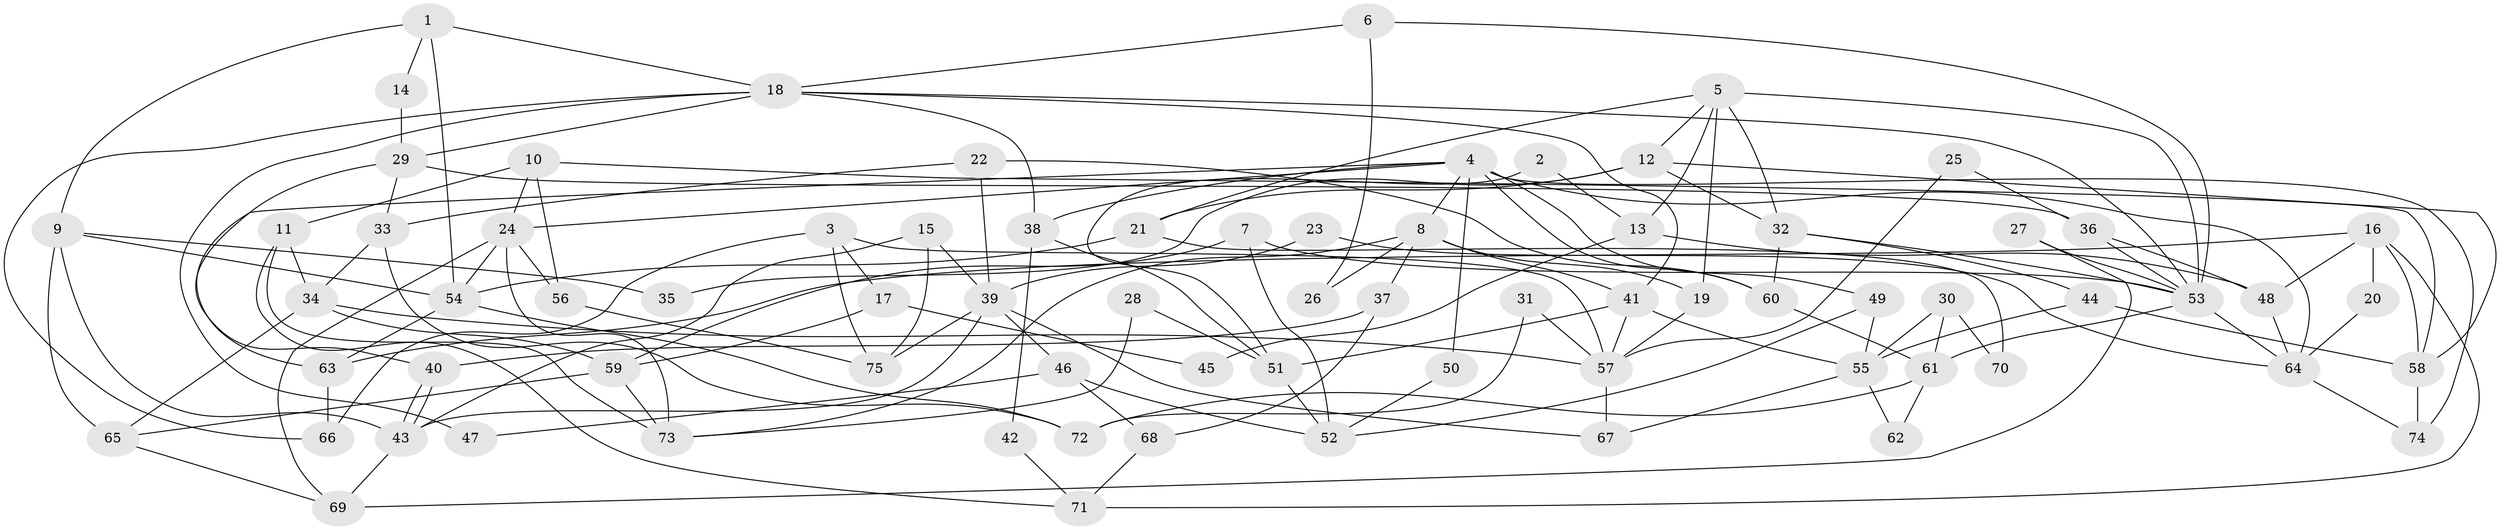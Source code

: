 // Generated by graph-tools (version 1.1) at 2025/15/03/09/25 04:15:09]
// undirected, 75 vertices, 150 edges
graph export_dot {
graph [start="1"]
  node [color=gray90,style=filled];
  1;
  2;
  3;
  4;
  5;
  6;
  7;
  8;
  9;
  10;
  11;
  12;
  13;
  14;
  15;
  16;
  17;
  18;
  19;
  20;
  21;
  22;
  23;
  24;
  25;
  26;
  27;
  28;
  29;
  30;
  31;
  32;
  33;
  34;
  35;
  36;
  37;
  38;
  39;
  40;
  41;
  42;
  43;
  44;
  45;
  46;
  47;
  48;
  49;
  50;
  51;
  52;
  53;
  54;
  55;
  56;
  57;
  58;
  59;
  60;
  61;
  62;
  63;
  64;
  65;
  66;
  67;
  68;
  69;
  70;
  71;
  72;
  73;
  74;
  75;
  1 -- 9;
  1 -- 54;
  1 -- 14;
  1 -- 18;
  2 -- 13;
  2 -- 51;
  3 -- 57;
  3 -- 75;
  3 -- 17;
  3 -- 66;
  4 -- 24;
  4 -- 60;
  4 -- 8;
  4 -- 38;
  4 -- 49;
  4 -- 50;
  4 -- 63;
  4 -- 64;
  4 -- 74;
  5 -- 32;
  5 -- 53;
  5 -- 12;
  5 -- 13;
  5 -- 19;
  5 -- 21;
  6 -- 18;
  6 -- 53;
  6 -- 26;
  7 -- 53;
  7 -- 59;
  7 -- 52;
  8 -- 37;
  8 -- 19;
  8 -- 26;
  8 -- 41;
  8 -- 73;
  9 -- 65;
  9 -- 54;
  9 -- 35;
  9 -- 43;
  10 -- 11;
  10 -- 58;
  10 -- 24;
  10 -- 56;
  11 -- 34;
  11 -- 73;
  11 -- 71;
  12 -- 32;
  12 -- 21;
  12 -- 35;
  12 -- 58;
  13 -- 48;
  13 -- 45;
  14 -- 29;
  15 -- 39;
  15 -- 43;
  15 -- 75;
  16 -- 58;
  16 -- 63;
  16 -- 20;
  16 -- 48;
  16 -- 71;
  17 -- 59;
  17 -- 45;
  18 -- 41;
  18 -- 29;
  18 -- 38;
  18 -- 47;
  18 -- 53;
  18 -- 66;
  19 -- 57;
  20 -- 64;
  21 -- 54;
  21 -- 70;
  22 -- 39;
  22 -- 33;
  22 -- 60;
  23 -- 64;
  23 -- 39;
  24 -- 54;
  24 -- 56;
  24 -- 69;
  24 -- 73;
  25 -- 36;
  25 -- 57;
  27 -- 53;
  27 -- 69;
  28 -- 51;
  28 -- 73;
  29 -- 36;
  29 -- 33;
  29 -- 40;
  30 -- 61;
  30 -- 55;
  30 -- 70;
  31 -- 72;
  31 -- 57;
  32 -- 53;
  32 -- 60;
  32 -- 44;
  33 -- 34;
  33 -- 72;
  34 -- 57;
  34 -- 65;
  34 -- 59;
  36 -- 53;
  36 -- 48;
  37 -- 40;
  37 -- 68;
  38 -- 42;
  38 -- 51;
  39 -- 75;
  39 -- 43;
  39 -- 46;
  39 -- 67;
  40 -- 43;
  40 -- 43;
  41 -- 51;
  41 -- 55;
  41 -- 57;
  42 -- 71;
  43 -- 69;
  44 -- 55;
  44 -- 58;
  46 -- 52;
  46 -- 47;
  46 -- 68;
  48 -- 64;
  49 -- 55;
  49 -- 52;
  50 -- 52;
  51 -- 52;
  53 -- 64;
  53 -- 61;
  54 -- 63;
  54 -- 72;
  55 -- 67;
  55 -- 62;
  56 -- 75;
  57 -- 67;
  58 -- 74;
  59 -- 73;
  59 -- 65;
  60 -- 61;
  61 -- 72;
  61 -- 62;
  63 -- 66;
  64 -- 74;
  65 -- 69;
  68 -- 71;
}
